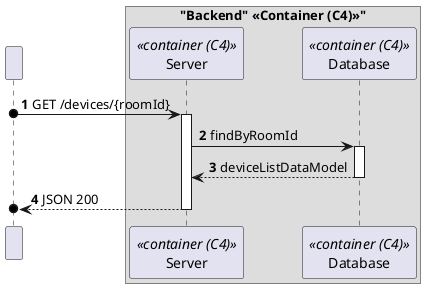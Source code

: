 @startuml
'https://plantuml.com/sequence-diagram
!pragma layout smetana

autonumber

participant " " as HTTP

box "Backend" <<Container (C4)>>"
    participant "Server" as SE<<container (C4)>>
    participant "Database" as DB<<container (C4)>>
end box


HTTP o-> SE : GET /devices/{roomId}
activate SE

SE -> DB : findByRoomId
activate DB

DB --> SE : deviceListDataModel
deactivate DB


SE -->o HTTP : JSON 200
deactivate SE

deactivate HTTP


@enduml